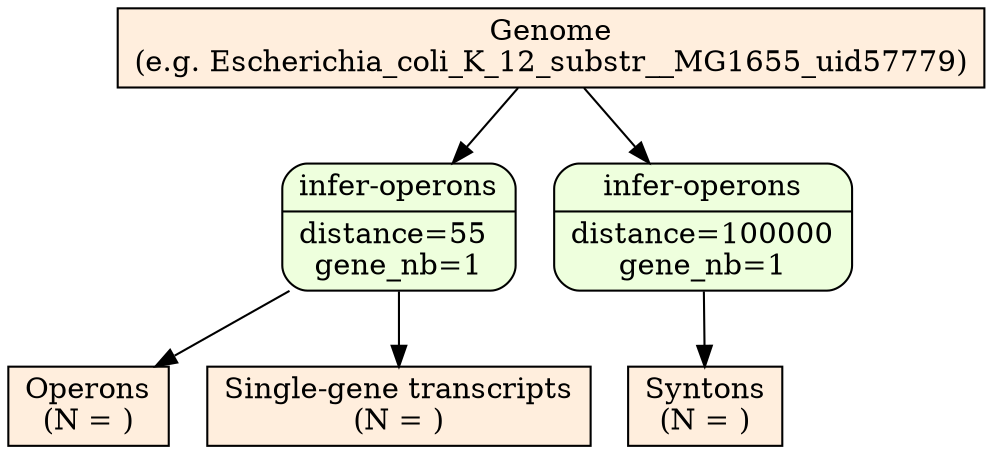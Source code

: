 digraph {


genome [shape="rectangle", style="filled", fillcolor="#FFEEDD", label="Genome\n(e.g. Escherichia_coli_K_12_substr__MG1655_uid57779)"];

genome -> infer_operons
genome -> infer_syntons

infer_operons [shape="record", style="rounded,filled", fillcolor="#EEFFDD", label="{infer-operons|distance=55\lgene_nb=1}"]

infer_operons -> operons
infer_operons -> single_tus

operons [shape="rectangle", style="filled", fillcolor="#FFEEDD", label="Operons\n(N = )"];
single_tus [shape="rectangle", style="filled", fillcolor="#FFEEDD", label="Single-gene transcripts\n(N = )"];

infer_syntons [shape="record", style="rounded,filled", fillcolor="#EEFFDD", label="{infer-operons|distance=100000\lgene_nb=1}"]
infer_syntons -> syntons
syntons [shape="rectangle", style="filled", fillcolor="#FFEEDD", label="Syntons\n(N = )"];



}

